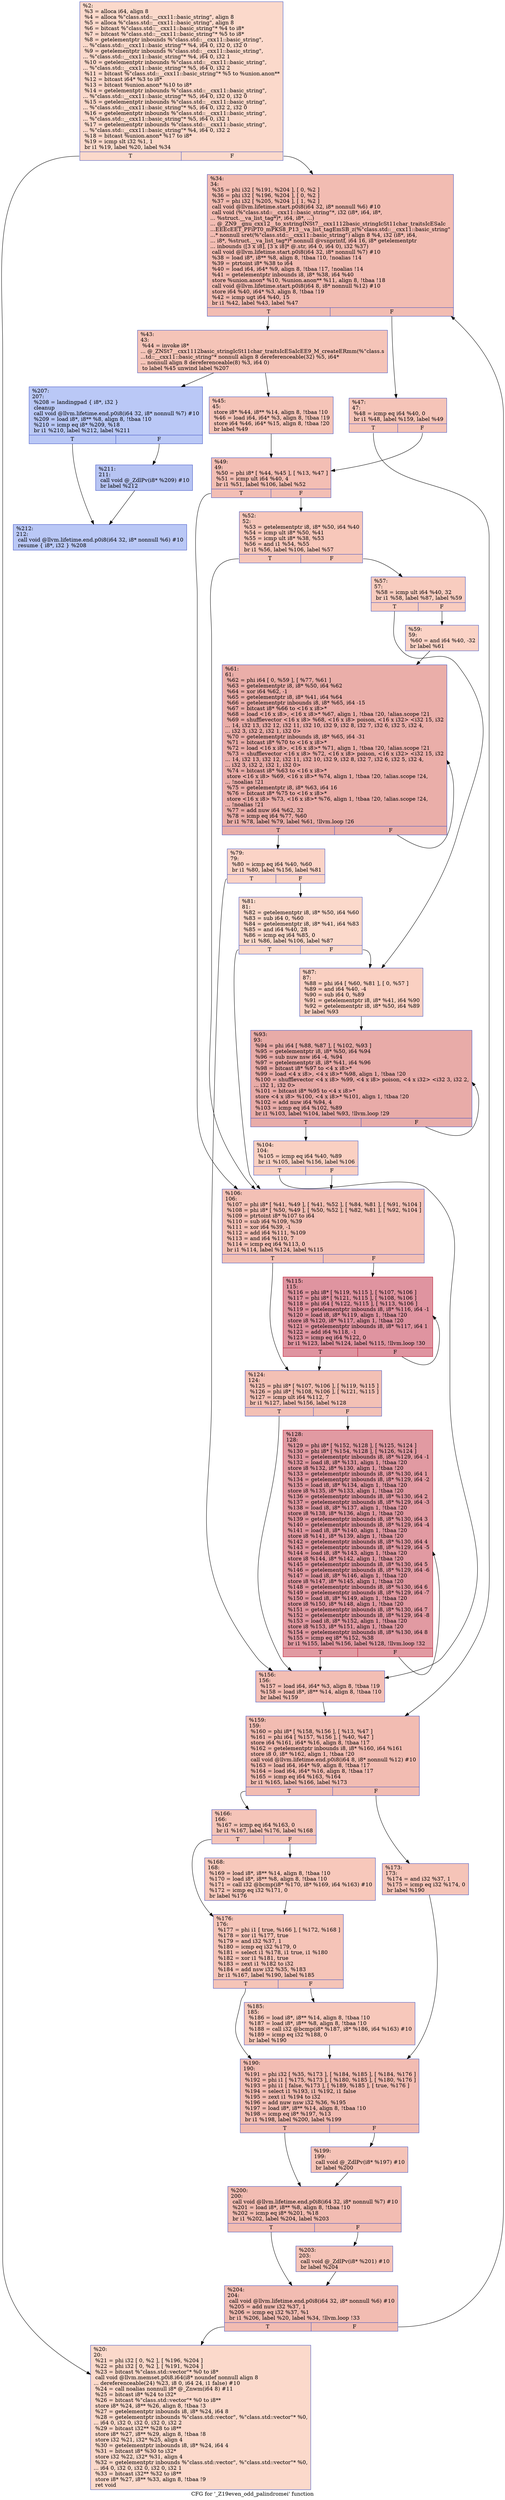 digraph "CFG for '_Z19even_odd_palindromei' function" {
	label="CFG for '_Z19even_odd_palindromei' function";

	Node0x55e2a1ae9610 [shape=record,color="#3d50c3ff", style=filled, fillcolor="#f7a88970",label="{%2:\l  %3 = alloca i64, align 8\l  %4 = alloca %\"class.std::__cxx11::basic_string\", align 8\l  %5 = alloca %\"class.std::__cxx11::basic_string\", align 8\l  %6 = bitcast %\"class.std::__cxx11::basic_string\"* %4 to i8*\l  %7 = bitcast %\"class.std::__cxx11::basic_string\"* %5 to i8*\l  %8 = getelementptr inbounds %\"class.std::__cxx11::basic_string\",\l... %\"class.std::__cxx11::basic_string\"* %4, i64 0, i32 0, i32 0\l  %9 = getelementptr inbounds %\"class.std::__cxx11::basic_string\",\l... %\"class.std::__cxx11::basic_string\"* %4, i64 0, i32 1\l  %10 = getelementptr inbounds %\"class.std::__cxx11::basic_string\",\l... %\"class.std::__cxx11::basic_string\"* %5, i64 0, i32 2\l  %11 = bitcast %\"class.std::__cxx11::basic_string\"* %5 to %union.anon**\l  %12 = bitcast i64* %3 to i8*\l  %13 = bitcast %union.anon* %10 to i8*\l  %14 = getelementptr inbounds %\"class.std::__cxx11::basic_string\",\l... %\"class.std::__cxx11::basic_string\"* %5, i64 0, i32 0, i32 0\l  %15 = getelementptr inbounds %\"class.std::__cxx11::basic_string\",\l... %\"class.std::__cxx11::basic_string\"* %5, i64 0, i32 2, i32 0\l  %16 = getelementptr inbounds %\"class.std::__cxx11::basic_string\",\l... %\"class.std::__cxx11::basic_string\"* %5, i64 0, i32 1\l  %17 = getelementptr inbounds %\"class.std::__cxx11::basic_string\",\l... %\"class.std::__cxx11::basic_string\"* %4, i64 0, i32 2\l  %18 = bitcast %union.anon* %17 to i8*\l  %19 = icmp slt i32 %1, 1\l  br i1 %19, label %20, label %34\l|{<s0>T|<s1>F}}"];
	Node0x55e2a1ae9610:s0 -> Node0x55e2a1ae9dc0;
	Node0x55e2a1ae9610:s1 -> Node0x55e2a1aea510;
	Node0x55e2a1ae9dc0 [shape=record,color="#3d50c3ff", style=filled, fillcolor="#f7a88970",label="{%20:\l20:                                               \l  %21 = phi i32 [ 0, %2 ], [ %196, %204 ]\l  %22 = phi i32 [ 0, %2 ], [ %191, %204 ]\l  %23 = bitcast %\"class.std::vector\"* %0 to i8*\l  call void @llvm.memset.p0i8.i64(i8* noundef nonnull align 8\l... dereferenceable(24) %23, i8 0, i64 24, i1 false) #10\l  %24 = call noalias nonnull i8* @_Znwm(i64 8) #11\l  %25 = bitcast i8* %24 to i32*\l  %26 = bitcast %\"class.std::vector\"* %0 to i8**\l  store i8* %24, i8** %26, align 8, !tbaa !3\l  %27 = getelementptr inbounds i8, i8* %24, i64 8\l  %28 = getelementptr inbounds %\"class.std::vector\", %\"class.std::vector\"* %0,\l... i64 0, i32 0, i32 0, i32 0, i32 2\l  %29 = bitcast i32** %28 to i8**\l  store i8* %27, i8** %29, align 8, !tbaa !8\l  store i32 %21, i32* %25, align 4\l  %30 = getelementptr inbounds i8, i8* %24, i64 4\l  %31 = bitcast i8* %30 to i32*\l  store i32 %22, i32* %31, align 4\l  %32 = getelementptr inbounds %\"class.std::vector\", %\"class.std::vector\"* %0,\l... i64 0, i32 0, i32 0, i32 0, i32 1\l  %33 = bitcast i32** %32 to i8**\l  store i8* %27, i8** %33, align 8, !tbaa !9\l  ret void\l}"];
	Node0x55e2a1aea510 [shape=record,color="#3d50c3ff", style=filled, fillcolor="#e1675170",label="{%34:\l34:                                               \l  %35 = phi i32 [ %191, %204 ], [ 0, %2 ]\l  %36 = phi i32 [ %196, %204 ], [ 0, %2 ]\l  %37 = phi i32 [ %205, %204 ], [ 1, %2 ]\l  call void @llvm.lifetime.start.p0i8(i64 32, i8* nonnull %6) #10\l  call void (%\"class.std::__cxx11::basic_string\"*, i32 (i8*, i64, i8*,\l... %struct.__va_list_tag*)*, i64, i8*, ...)\l... @_ZN9__gnu_cxx12__to_xstringINSt7__cxx1112basic_stringIcSt11char_traitsIcESaIc\l...EEEcEET_PFiPT0_mPKS8_P13__va_list_tagEmSB_z(%\"class.std::__cxx11::basic_string\"\l...* nonnull sret(%\"class.std::__cxx11::basic_string\") align 8 %4, i32 (i8*, i64,\l... i8*, %struct.__va_list_tag*)* nonnull @vsnprintf, i64 16, i8* getelementptr\l... inbounds ([3 x i8], [3 x i8]* @.str, i64 0, i64 0), i32 %37)\l  call void @llvm.lifetime.start.p0i8(i64 32, i8* nonnull %7) #10\l  %38 = load i8*, i8** %8, align 8, !tbaa !10, !noalias !14\l  %39 = ptrtoint i8* %38 to i64\l  %40 = load i64, i64* %9, align 8, !tbaa !17, !noalias !14\l  %41 = getelementptr inbounds i8, i8* %38, i64 %40\l  store %union.anon* %10, %union.anon** %11, align 8, !tbaa !18\l  call void @llvm.lifetime.start.p0i8(i64 8, i8* nonnull %12) #10\l  store i64 %40, i64* %3, align 8, !tbaa !19\l  %42 = icmp ugt i64 %40, 15\l  br i1 %42, label %43, label %47\l|{<s0>T|<s1>F}}"];
	Node0x55e2a1aea510:s0 -> Node0x55e2a1aee510;
	Node0x55e2a1aea510:s1 -> Node0x55e2a1aee5a0;
	Node0x55e2a1aee510 [shape=record,color="#3d50c3ff", style=filled, fillcolor="#e97a5f70",label="{%43:\l43:                                               \l  %44 = invoke i8*\l... @_ZNSt7__cxx1112basic_stringIcSt11char_traitsIcESaIcEE9_M_createERmm(%\"class.s\l...td::__cxx11::basic_string\"* nonnull align 8 dereferenceable(32) %5, i64*\l... nonnull align 8 dereferenceable(8) %3, i64 0)\l          to label %45 unwind label %207\l}"];
	Node0x55e2a1aee510 -> Node0x55e2a1aee7d0;
	Node0x55e2a1aee510 -> Node0x55e2a1aee820;
	Node0x55e2a1aee7d0 [shape=record,color="#3d50c3ff", style=filled, fillcolor="#e97a5f70",label="{%45:\l45:                                               \l  store i8* %44, i8** %14, align 8, !tbaa !10\l  %46 = load i64, i64* %3, align 8, !tbaa !19\l  store i64 %46, i64* %15, align 8, !tbaa !20\l  br label %49\l}"];
	Node0x55e2a1aee7d0 -> Node0x55e2a1aee6e0;
	Node0x55e2a1aee5a0 [shape=record,color="#3d50c3ff", style=filled, fillcolor="#e97a5f70",label="{%47:\l47:                                               \l  %48 = icmp eq i64 %40, 0\l  br i1 %48, label %159, label %49\l|{<s0>T|<s1>F}}"];
	Node0x55e2a1aee5a0:s0 -> Node0x55e2a1aefb30;
	Node0x55e2a1aee5a0:s1 -> Node0x55e2a1aee6e0;
	Node0x55e2a1aee6e0 [shape=record,color="#3d50c3ff", style=filled, fillcolor="#e36c5570",label="{%49:\l49:                                               \l  %50 = phi i8* [ %44, %45 ], [ %13, %47 ]\l  %51 = icmp ult i64 %40, 4\l  br i1 %51, label %106, label %52\l|{<s0>T|<s1>F}}"];
	Node0x55e2a1aee6e0:s0 -> Node0x55e2a1aefd70;
	Node0x55e2a1aee6e0:s1 -> Node0x55e2a1aefdc0;
	Node0x55e2a1aefdc0 [shape=record,color="#3d50c3ff", style=filled, fillcolor="#ec7f6370",label="{%52:\l52:                                               \l  %53 = getelementptr i8, i8* %50, i64 %40\l  %54 = icmp ult i8* %50, %41\l  %55 = icmp ult i8* %38, %53\l  %56 = and i1 %54, %55\l  br i1 %56, label %106, label %57\l|{<s0>T|<s1>F}}"];
	Node0x55e2a1aefdc0:s0 -> Node0x55e2a1aefd70;
	Node0x55e2a1aefdc0:s1 -> Node0x55e2a1af0150;
	Node0x55e2a1af0150 [shape=record,color="#3d50c3ff", style=filled, fillcolor="#f08b6e70",label="{%57:\l57:                                               \l  %58 = icmp ult i64 %40, 32\l  br i1 %58, label %87, label %59\l|{<s0>T|<s1>F}}"];
	Node0x55e2a1af0150:s0 -> Node0x55e2a1af02e0;
	Node0x55e2a1af0150:s1 -> Node0x55e2a1af0330;
	Node0x55e2a1af0330 [shape=record,color="#3d50c3ff", style=filled, fillcolor="#f59c7d70",label="{%59:\l59:                                               \l  %60 = and i64 %40, -32\l  br label %61\l}"];
	Node0x55e2a1af0330 -> Node0x55e2a1af0530;
	Node0x55e2a1af0530 [shape=record,color="#3d50c3ff", style=filled, fillcolor="#d0473d70",label="{%61:\l61:                                               \l  %62 = phi i64 [ 0, %59 ], [ %77, %61 ]\l  %63 = getelementptr i8, i8* %50, i64 %62\l  %64 = xor i64 %62, -1\l  %65 = getelementptr i8, i8* %41, i64 %64\l  %66 = getelementptr inbounds i8, i8* %65, i64 -15\l  %67 = bitcast i8* %66 to \<16 x i8\>*\l  %68 = load \<16 x i8\>, \<16 x i8\>* %67, align 1, !tbaa !20, !alias.scope !21\l  %69 = shufflevector \<16 x i8\> %68, \<16 x i8\> poison, \<16 x i32\> \<i32 15, i32\l... 14, i32 13, i32 12, i32 11, i32 10, i32 9, i32 8, i32 7, i32 6, i32 5, i32 4,\l... i32 3, i32 2, i32 1, i32 0\>\l  %70 = getelementptr inbounds i8, i8* %65, i64 -31\l  %71 = bitcast i8* %70 to \<16 x i8\>*\l  %72 = load \<16 x i8\>, \<16 x i8\>* %71, align 1, !tbaa !20, !alias.scope !21\l  %73 = shufflevector \<16 x i8\> %72, \<16 x i8\> poison, \<16 x i32\> \<i32 15, i32\l... 14, i32 13, i32 12, i32 11, i32 10, i32 9, i32 8, i32 7, i32 6, i32 5, i32 4,\l... i32 3, i32 2, i32 1, i32 0\>\l  %74 = bitcast i8* %63 to \<16 x i8\>*\l  store \<16 x i8\> %69, \<16 x i8\>* %74, align 1, !tbaa !20, !alias.scope !24,\l... !noalias !21\l  %75 = getelementptr i8, i8* %63, i64 16\l  %76 = bitcast i8* %75 to \<16 x i8\>*\l  store \<16 x i8\> %73, \<16 x i8\>* %76, align 1, !tbaa !20, !alias.scope !24,\l... !noalias !21\l  %77 = add nuw i64 %62, 32\l  %78 = icmp eq i64 %77, %60\l  br i1 %78, label %79, label %61, !llvm.loop !26\l|{<s0>T|<s1>F}}"];
	Node0x55e2a1af0530:s0 -> Node0x55e2a1af38a0;
	Node0x55e2a1af0530:s1 -> Node0x55e2a1af0530;
	Node0x55e2a1af38a0 [shape=record,color="#3d50c3ff", style=filled, fillcolor="#f59c7d70",label="{%79:\l79:                                               \l  %80 = icmp eq i64 %40, %60\l  br i1 %80, label %156, label %81\l|{<s0>T|<s1>F}}"];
	Node0x55e2a1af38a0:s0 -> Node0x55e2a1af3b50;
	Node0x55e2a1af38a0:s1 -> Node0x55e2a1af3ba0;
	Node0x55e2a1af3ba0 [shape=record,color="#3d50c3ff", style=filled, fillcolor="#f7a88970",label="{%81:\l81:                                               \l  %82 = getelementptr i8, i8* %50, i64 %60\l  %83 = sub i64 0, %60\l  %84 = getelementptr i8, i8* %41, i64 %83\l  %85 = and i64 %40, 28\l  %86 = icmp eq i64 %85, 0\l  br i1 %86, label %106, label %87\l|{<s0>T|<s1>F}}"];
	Node0x55e2a1af3ba0:s0 -> Node0x55e2a1aefd70;
	Node0x55e2a1af3ba0:s1 -> Node0x55e2a1af02e0;
	Node0x55e2a1af02e0 [shape=record,color="#3d50c3ff", style=filled, fillcolor="#f3947570",label="{%87:\l87:                                               \l  %88 = phi i64 [ %60, %81 ], [ 0, %57 ]\l  %89 = and i64 %40, -4\l  %90 = sub i64 0, %89\l  %91 = getelementptr i8, i8* %41, i64 %90\l  %92 = getelementptr i8, i8* %50, i64 %89\l  br label %93\l}"];
	Node0x55e2a1af02e0 -> Node0x55e2a1af43c0;
	Node0x55e2a1af43c0 [shape=record,color="#3d50c3ff", style=filled, fillcolor="#cc403a70",label="{%93:\l93:                                               \l  %94 = phi i64 [ %88, %87 ], [ %102, %93 ]\l  %95 = getelementptr i8, i8* %50, i64 %94\l  %96 = sub nuw nsw i64 -4, %94\l  %97 = getelementptr i8, i8* %41, i64 %96\l  %98 = bitcast i8* %97 to \<4 x i8\>*\l  %99 = load \<4 x i8\>, \<4 x i8\>* %98, align 1, !tbaa !20\l  %100 = shufflevector \<4 x i8\> %99, \<4 x i8\> poison, \<4 x i32\> \<i32 3, i32 2,\l... i32 1, i32 0\>\l  %101 = bitcast i8* %95 to \<4 x i8\>*\l  store \<4 x i8\> %100, \<4 x i8\>* %101, align 1, !tbaa !20\l  %102 = add nuw i64 %94, 4\l  %103 = icmp eq i64 %102, %89\l  br i1 %103, label %104, label %93, !llvm.loop !29\l|{<s0>T|<s1>F}}"];
	Node0x55e2a1af43c0:s0 -> Node0x55e2a1af4b30;
	Node0x55e2a1af43c0:s1 -> Node0x55e2a1af43c0;
	Node0x55e2a1af4b30 [shape=record,color="#3d50c3ff", style=filled, fillcolor="#f3947570",label="{%104:\l104:                                              \l  %105 = icmp eq i64 %40, %89\l  br i1 %105, label %156, label %106\l|{<s0>T|<s1>F}}"];
	Node0x55e2a1af4b30:s0 -> Node0x55e2a1af3b50;
	Node0x55e2a1af4b30:s1 -> Node0x55e2a1aefd70;
	Node0x55e2a1aefd70 [shape=record,color="#3d50c3ff", style=filled, fillcolor="#e5705870",label="{%106:\l106:                                              \l  %107 = phi i8* [ %41, %49 ], [ %41, %52 ], [ %84, %81 ], [ %91, %104 ]\l  %108 = phi i8* [ %50, %49 ], [ %50, %52 ], [ %82, %81 ], [ %92, %104 ]\l  %109 = ptrtoint i8* %107 to i64\l  %110 = sub i64 %109, %39\l  %111 = xor i64 %39, -1\l  %112 = add i64 %111, %109\l  %113 = and i64 %110, 7\l  %114 = icmp eq i64 %113, 0\l  br i1 %114, label %124, label %115\l|{<s0>T|<s1>F}}"];
	Node0x55e2a1aefd70:s0 -> Node0x55e2a1af53d0;
	Node0x55e2a1aefd70:s1 -> Node0x55e2a1af5420;
	Node0x55e2a1af5420 [shape=record,color="#b70d28ff", style=filled, fillcolor="#b70d2870",label="{%115:\l115:                                              \l  %116 = phi i8* [ %119, %115 ], [ %107, %106 ]\l  %117 = phi i8* [ %121, %115 ], [ %108, %106 ]\l  %118 = phi i64 [ %122, %115 ], [ %113, %106 ]\l  %119 = getelementptr inbounds i8, i8* %116, i64 -1\l  %120 = load i8, i8* %119, align 1, !tbaa !20\l  store i8 %120, i8* %117, align 1, !tbaa !20\l  %121 = getelementptr inbounds i8, i8* %117, i64 1\l  %122 = add i64 %118, -1\l  %123 = icmp eq i64 %122, 0\l  br i1 %123, label %124, label %115, !llvm.loop !30\l|{<s0>T|<s1>F}}"];
	Node0x55e2a1af5420:s0 -> Node0x55e2a1af53d0;
	Node0x55e2a1af5420:s1 -> Node0x55e2a1af5420;
	Node0x55e2a1af53d0 [shape=record,color="#3d50c3ff", style=filled, fillcolor="#e5705870",label="{%124:\l124:                                              \l  %125 = phi i8* [ %107, %106 ], [ %119, %115 ]\l  %126 = phi i8* [ %108, %106 ], [ %121, %115 ]\l  %127 = icmp ult i64 %112, 7\l  br i1 %127, label %156, label %128\l|{<s0>T|<s1>F}}"];
	Node0x55e2a1af53d0:s0 -> Node0x55e2a1af3b50;
	Node0x55e2a1af53d0:s1 -> Node0x55e2a1af5ee0;
	Node0x55e2a1af5ee0 [shape=record,color="#b70d28ff", style=filled, fillcolor="#bb1b2c70",label="{%128:\l128:                                              \l  %129 = phi i8* [ %152, %128 ], [ %125, %124 ]\l  %130 = phi i8* [ %154, %128 ], [ %126, %124 ]\l  %131 = getelementptr inbounds i8, i8* %129, i64 -1\l  %132 = load i8, i8* %131, align 1, !tbaa !20\l  store i8 %132, i8* %130, align 1, !tbaa !20\l  %133 = getelementptr inbounds i8, i8* %130, i64 1\l  %134 = getelementptr inbounds i8, i8* %129, i64 -2\l  %135 = load i8, i8* %134, align 1, !tbaa !20\l  store i8 %135, i8* %133, align 1, !tbaa !20\l  %136 = getelementptr inbounds i8, i8* %130, i64 2\l  %137 = getelementptr inbounds i8, i8* %129, i64 -3\l  %138 = load i8, i8* %137, align 1, !tbaa !20\l  store i8 %138, i8* %136, align 1, !tbaa !20\l  %139 = getelementptr inbounds i8, i8* %130, i64 3\l  %140 = getelementptr inbounds i8, i8* %129, i64 -4\l  %141 = load i8, i8* %140, align 1, !tbaa !20\l  store i8 %141, i8* %139, align 1, !tbaa !20\l  %142 = getelementptr inbounds i8, i8* %130, i64 4\l  %143 = getelementptr inbounds i8, i8* %129, i64 -5\l  %144 = load i8, i8* %143, align 1, !tbaa !20\l  store i8 %144, i8* %142, align 1, !tbaa !20\l  %145 = getelementptr inbounds i8, i8* %130, i64 5\l  %146 = getelementptr inbounds i8, i8* %129, i64 -6\l  %147 = load i8, i8* %146, align 1, !tbaa !20\l  store i8 %147, i8* %145, align 1, !tbaa !20\l  %148 = getelementptr inbounds i8, i8* %130, i64 6\l  %149 = getelementptr inbounds i8, i8* %129, i64 -7\l  %150 = load i8, i8* %149, align 1, !tbaa !20\l  store i8 %150, i8* %148, align 1, !tbaa !20\l  %151 = getelementptr inbounds i8, i8* %130, i64 7\l  %152 = getelementptr inbounds i8, i8* %129, i64 -8\l  %153 = load i8, i8* %152, align 1, !tbaa !20\l  store i8 %153, i8* %151, align 1, !tbaa !20\l  %154 = getelementptr inbounds i8, i8* %130, i64 8\l  %155 = icmp eq i8* %152, %38\l  br i1 %155, label %156, label %128, !llvm.loop !32\l|{<s0>T|<s1>F}}"];
	Node0x55e2a1af5ee0:s0 -> Node0x55e2a1af3b50;
	Node0x55e2a1af5ee0:s1 -> Node0x55e2a1af5ee0;
	Node0x55e2a1af3b50 [shape=record,color="#3d50c3ff", style=filled, fillcolor="#e36c5570",label="{%156:\l156:                                              \l  %157 = load i64, i64* %3, align 8, !tbaa !19\l  %158 = load i8*, i8** %14, align 8, !tbaa !10\l  br label %159\l}"];
	Node0x55e2a1af3b50 -> Node0x55e2a1aefb30;
	Node0x55e2a1aefb30 [shape=record,color="#3d50c3ff", style=filled, fillcolor="#e1675170",label="{%159:\l159:                                              \l  %160 = phi i8* [ %158, %156 ], [ %13, %47 ]\l  %161 = phi i64 [ %157, %156 ], [ %40, %47 ]\l  store i64 %161, i64* %16, align 8, !tbaa !17\l  %162 = getelementptr inbounds i8, i8* %160, i64 %161\l  store i8 0, i8* %162, align 1, !tbaa !20\l  call void @llvm.lifetime.end.p0i8(i64 8, i8* nonnull %12) #10\l  %163 = load i64, i64* %9, align 8, !tbaa !17\l  %164 = load i64, i64* %16, align 8, !tbaa !17\l  %165 = icmp eq i64 %163, %164\l  br i1 %165, label %166, label %173\l|{<s0>T|<s1>F}}"];
	Node0x55e2a1aefb30:s0 -> Node0x55e2a1af8d60;
	Node0x55e2a1aefb30:s1 -> Node0x55e2a1af8db0;
	Node0x55e2a1af8d60 [shape=record,color="#3d50c3ff", style=filled, fillcolor="#e97a5f70",label="{%166:\l166:                                              \l  %167 = icmp eq i64 %163, 0\l  br i1 %167, label %176, label %168\l|{<s0>T|<s1>F}}"];
	Node0x55e2a1af8d60:s0 -> Node0x55e2a1af8f40;
	Node0x55e2a1af8d60:s1 -> Node0x55e2a1af8f90;
	Node0x55e2a1af8f90 [shape=record,color="#3d50c3ff", style=filled, fillcolor="#ed836670",label="{%168:\l168:                                              \l  %169 = load i8*, i8** %14, align 8, !tbaa !10\l  %170 = load i8*, i8** %8, align 8, !tbaa !10\l  %171 = call i32 @bcmp(i8* %170, i8* %169, i64 %163) #10\l  %172 = icmp eq i32 %171, 0\l  br label %176\l}"];
	Node0x55e2a1af8f90 -> Node0x55e2a1af8f40;
	Node0x55e2a1af8db0 [shape=record,color="#3d50c3ff", style=filled, fillcolor="#e97a5f70",label="{%173:\l173:                                              \l  %174 = and i32 %37, 1\l  %175 = icmp eq i32 %174, 0\l  br label %190\l}"];
	Node0x55e2a1af8db0 -> Node0x55e2a1af9550;
	Node0x55e2a1af8f40 [shape=record,color="#3d50c3ff", style=filled, fillcolor="#e97a5f70",label="{%176:\l176:                                              \l  %177 = phi i1 [ true, %166 ], [ %172, %168 ]\l  %178 = xor i1 %177, true\l  %179 = and i32 %37, 1\l  %180 = icmp eq i32 %179, 0\l  %181 = select i1 %178, i1 true, i1 %180\l  %182 = xor i1 %181, true\l  %183 = zext i1 %182 to i32\l  %184 = add nsw i32 %35, %183\l  br i1 %167, label %190, label %185\l|{<s0>T|<s1>F}}"];
	Node0x55e2a1af8f40:s0 -> Node0x55e2a1af9550;
	Node0x55e2a1af8f40:s1 -> Node0x55e2a1af9ae0;
	Node0x55e2a1af9ae0 [shape=record,color="#3d50c3ff", style=filled, fillcolor="#ed836670",label="{%185:\l185:                                              \l  %186 = load i8*, i8** %14, align 8, !tbaa !10\l  %187 = load i8*, i8** %8, align 8, !tbaa !10\l  %188 = call i32 @bcmp(i8* %187, i8* %186, i64 %163) #10\l  %189 = icmp eq i32 %188, 0\l  br label %190\l}"];
	Node0x55e2a1af9ae0 -> Node0x55e2a1af9550;
	Node0x55e2a1af9550 [shape=record,color="#3d50c3ff", style=filled, fillcolor="#e1675170",label="{%190:\l190:                                              \l  %191 = phi i32 [ %35, %173 ], [ %184, %185 ], [ %184, %176 ]\l  %192 = phi i1 [ %175, %173 ], [ %180, %185 ], [ %180, %176 ]\l  %193 = phi i1 [ false, %173 ], [ %189, %185 ], [ true, %176 ]\l  %194 = select i1 %193, i1 %192, i1 false\l  %195 = zext i1 %194 to i32\l  %196 = add nuw nsw i32 %36, %195\l  %197 = load i8*, i8** %14, align 8, !tbaa !10\l  %198 = icmp eq i8* %197, %13\l  br i1 %198, label %200, label %199\l|{<s0>T|<s1>F}}"];
	Node0x55e2a1af9550:s0 -> Node0x55e2a1aeb990;
	Node0x55e2a1af9550:s1 -> Node0x55e2a1aeb9e0;
	Node0x55e2a1aeb9e0 [shape=record,color="#3d50c3ff", style=filled, fillcolor="#e8765c70",label="{%199:\l199:                                              \l  call void @_ZdlPv(i8* %197) #10\l  br label %200\l}"];
	Node0x55e2a1aeb9e0 -> Node0x55e2a1aeb990;
	Node0x55e2a1aeb990 [shape=record,color="#3d50c3ff", style=filled, fillcolor="#e1675170",label="{%200:\l200:                                              \l  call void @llvm.lifetime.end.p0i8(i64 32, i8* nonnull %7) #10\l  %201 = load i8*, i8** %8, align 8, !tbaa !10\l  %202 = icmp eq i8* %201, %18\l  br i1 %202, label %204, label %203\l|{<s0>T|<s1>F}}"];
	Node0x55e2a1aeb990:s0 -> Node0x55e2a1aea680;
	Node0x55e2a1aeb990:s1 -> Node0x55e2a1afb460;
	Node0x55e2a1afb460 [shape=record,color="#3d50c3ff", style=filled, fillcolor="#e8765c70",label="{%203:\l203:                                              \l  call void @_ZdlPv(i8* %201) #10\l  br label %204\l}"];
	Node0x55e2a1afb460 -> Node0x55e2a1aea680;
	Node0x55e2a1aea680 [shape=record,color="#3d50c3ff", style=filled, fillcolor="#e1675170",label="{%204:\l204:                                              \l  call void @llvm.lifetime.end.p0i8(i64 32, i8* nonnull %6) #10\l  %205 = add nuw i32 %37, 1\l  %206 = icmp eq i32 %37, %1\l  br i1 %206, label %20, label %34, !llvm.loop !33\l|{<s0>T|<s1>F}}"];
	Node0x55e2a1aea680:s0 -> Node0x55e2a1ae9dc0;
	Node0x55e2a1aea680:s1 -> Node0x55e2a1aea510;
	Node0x55e2a1aee820 [shape=record,color="#3d50c3ff", style=filled, fillcolor="#6282ea70",label="{%207:\l207:                                              \l  %208 = landingpad \{ i8*, i32 \}\l          cleanup\l  call void @llvm.lifetime.end.p0i8(i64 32, i8* nonnull %7) #10\l  %209 = load i8*, i8** %8, align 8, !tbaa !10\l  %210 = icmp eq i8* %209, %18\l  br i1 %210, label %212, label %211\l|{<s0>T|<s1>F}}"];
	Node0x55e2a1aee820:s0 -> Node0x55e2a1afbd40;
	Node0x55e2a1aee820:s1 -> Node0x55e2a1afbd90;
	Node0x55e2a1afbd90 [shape=record,color="#3d50c3ff", style=filled, fillcolor="#5b7ae570",label="{%211:\l211:                                              \l  call void @_ZdlPv(i8* %209) #10\l  br label %212\l}"];
	Node0x55e2a1afbd90 -> Node0x55e2a1afbd40;
	Node0x55e2a1afbd40 [shape=record,color="#3d50c3ff", style=filled, fillcolor="#6282ea70",label="{%212:\l212:                                              \l  call void @llvm.lifetime.end.p0i8(i64 32, i8* nonnull %6) #10\l  resume \{ i8*, i32 \} %208\l}"];
}
